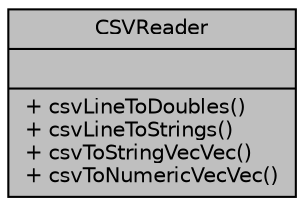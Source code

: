 digraph "CSVReader"
{
  bgcolor="transparent";
  edge [fontname="Helvetica",fontsize="10",labelfontname="Helvetica",labelfontsize="10"];
  node [fontname="Helvetica",fontsize="10",shape=record];
  Node1 [label="{CSVReader\n||+ csvLineToDoubles()\l+ csvLineToStrings()\l+ csvToStringVecVec()\l+ csvToNumericVecVec()\l}",height=0.2,width=0.4,color="black", fillcolor="grey75", style="filled", fontcolor="black"];
}
